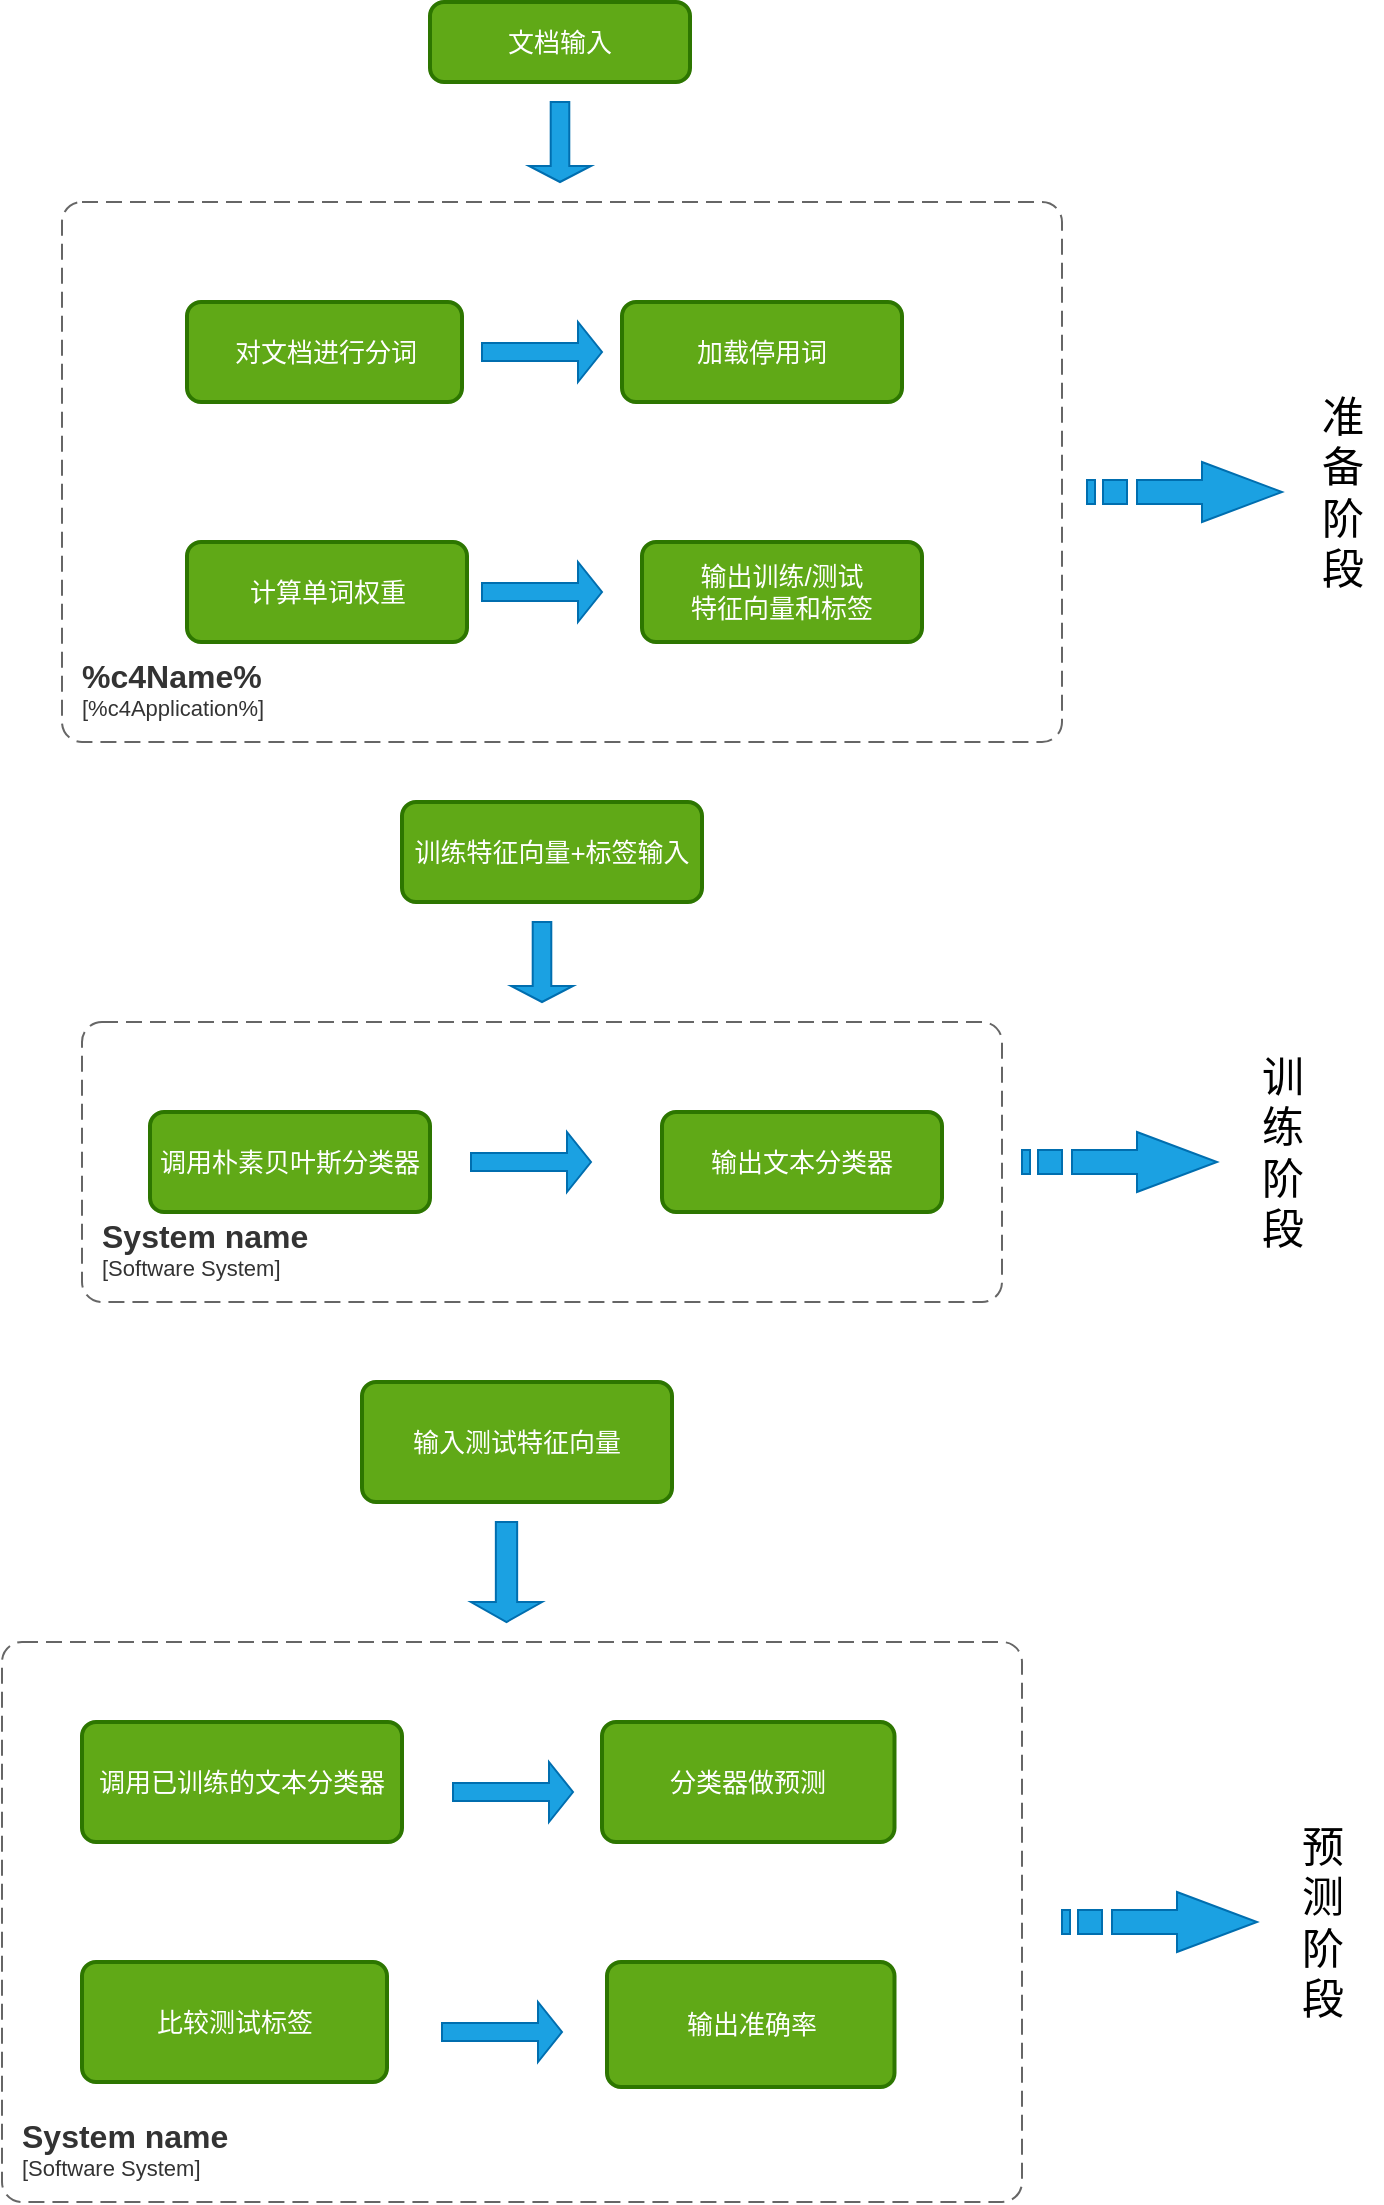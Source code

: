 <mxfile version="21.6.3" type="github" pages="2">
  <diagram name="第 1 页" id="rNnZSmpVsnvhEYnPXjJP">
    <mxGraphModel dx="1434" dy="755" grid="0" gridSize="10" guides="1" tooltips="1" connect="1" arrows="1" fold="1" page="1" pageScale="1" pageWidth="827" pageHeight="1169" background="#ffffff" math="0" shadow="0">
      <root>
        <mxCell id="0" />
        <mxCell id="1" parent="0" />
        <mxCell id="xnREdT0JmF6SlJ20tpJP-6" value="&lt;font style=&quot;font-size: 13px;&quot;&gt;对文档进行分词&lt;/font&gt;" style="rounded=1;whiteSpace=wrap;html=1;absoluteArcSize=1;arcSize=14;strokeWidth=2;fillColor=#60a917;fontColor=#ffffff;strokeColor=#2D7600;" parent="1" vertex="1">
          <mxGeometry x="162.5" y="190" width="137.5" height="50" as="geometry" />
        </mxCell>
        <mxCell id="xnREdT0JmF6SlJ20tpJP-8" value="&lt;font style=&quot;font-size: 13px;&quot;&gt;加载停用词&lt;/font&gt;" style="rounded=1;whiteSpace=wrap;html=1;absoluteArcSize=1;arcSize=14;strokeWidth=2;fillColor=#60a917;fontColor=#ffffff;strokeColor=#2D7600;" parent="1" vertex="1">
          <mxGeometry x="380" y="190" width="140" height="50" as="geometry" />
        </mxCell>
        <mxCell id="xnREdT0JmF6SlJ20tpJP-11" value="&lt;font style=&quot;font-size: 13px;&quot;&gt;计算单词权重&lt;/font&gt;" style="rounded=1;whiteSpace=wrap;html=1;absoluteArcSize=1;arcSize=14;strokeWidth=2;fillColor=#60a917;fontColor=#ffffff;strokeColor=#2D7600;" parent="1" vertex="1">
          <mxGeometry x="162.5" y="310" width="140" height="50" as="geometry" />
        </mxCell>
        <mxCell id="xnREdT0JmF6SlJ20tpJP-26" value="&lt;font style=&quot;font-size: 13px;&quot;&gt;调用朴素贝叶斯分类器&lt;/font&gt;" style="rounded=1;whiteSpace=wrap;html=1;absoluteArcSize=1;arcSize=14;strokeWidth=2;fillColor=#60a917;fontColor=#ffffff;strokeColor=#2D7600;" parent="1" vertex="1">
          <mxGeometry x="144" y="595" width="140" height="50" as="geometry" />
        </mxCell>
        <mxCell id="xnREdT0JmF6SlJ20tpJP-28" value="&lt;font style=&quot;font-size: 13px;&quot;&gt;文档输入&lt;/font&gt;" style="rounded=1;whiteSpace=wrap;html=1;absoluteArcSize=1;arcSize=14;strokeWidth=2;fillColor=#60a917;fontColor=#ffffff;strokeColor=#2D7600;" parent="1" vertex="1">
          <mxGeometry x="284" y="40" width="130" height="40" as="geometry" />
        </mxCell>
        <mxCell id="xnREdT0JmF6SlJ20tpJP-29" value="&lt;div style=&quot;font-size: 13px;&quot;&gt;&lt;font style=&quot;font-size: 13px;&quot;&gt;输出训练/测试&lt;/font&gt;&lt;/div&gt;&lt;div style=&quot;font-size: 13px;&quot;&gt;&lt;font style=&quot;font-size: 13px;&quot;&gt;特征向量&lt;span style=&quot;background-color: initial;&quot;&gt;和标签&lt;/span&gt;&lt;/font&gt;&lt;/div&gt;" style="rounded=1;whiteSpace=wrap;html=1;absoluteArcSize=1;arcSize=14;strokeWidth=2;fillColor=#60a917;fontColor=#ffffff;strokeColor=#2D7600;" parent="1" vertex="1">
          <mxGeometry x="390" y="310" width="140" height="50" as="geometry" />
        </mxCell>
        <mxCell id="xnREdT0JmF6SlJ20tpJP-33" value="&lt;font style=&quot;font-size: 13px;&quot;&gt;训练特征向量+标签输入&lt;/font&gt;" style="rounded=1;whiteSpace=wrap;html=1;absoluteArcSize=1;arcSize=14;strokeWidth=2;fillColor=#60a917;fontColor=#ffffff;strokeColor=#2D7600;" parent="1" vertex="1">
          <mxGeometry x="270" y="440" width="150" height="50" as="geometry" />
        </mxCell>
        <mxCell id="xnREdT0JmF6SlJ20tpJP-34" value="&lt;font style=&quot;font-size: 13px;&quot;&gt;输出文本分类器&lt;/font&gt;" style="rounded=1;whiteSpace=wrap;html=1;absoluteArcSize=1;arcSize=14;strokeWidth=2;fillColor=#60a917;fontColor=#ffffff;strokeColor=#2D7600;" parent="1" vertex="1">
          <mxGeometry x="400" y="595" width="140" height="50" as="geometry" />
        </mxCell>
        <mxCell id="xnREdT0JmF6SlJ20tpJP-37" value="&lt;font style=&quot;font-size: 13px;&quot;&gt;输入测试特征向量&lt;/font&gt;" style="rounded=1;whiteSpace=wrap;html=1;absoluteArcSize=1;arcSize=14;strokeWidth=2;fillColor=#60a917;fontColor=#ffffff;strokeColor=#2D7600;" parent="1" vertex="1">
          <mxGeometry x="250" y="730" width="155" height="60" as="geometry" />
        </mxCell>
        <mxCell id="xnREdT0JmF6SlJ20tpJP-39" value="&lt;font style=&quot;font-size: 13px;&quot;&gt;调用已训练的文本分类器&lt;/font&gt;" style="rounded=1;whiteSpace=wrap;html=1;absoluteArcSize=1;arcSize=14;strokeWidth=2;fillColor=#60a917;fontColor=#ffffff;strokeColor=#2D7600;" parent="1" vertex="1">
          <mxGeometry x="110" y="900" width="160" height="60" as="geometry" />
        </mxCell>
        <mxCell id="xnREdT0JmF6SlJ20tpJP-41" value="&lt;font style=&quot;font-size: 13px;&quot;&gt;输出准确率&lt;/font&gt;" style="rounded=1;whiteSpace=wrap;html=1;absoluteArcSize=1;arcSize=14;strokeWidth=2;fillColor=#60a917;fontColor=#ffffff;strokeColor=#2D7600;" parent="1" vertex="1">
          <mxGeometry x="372.5" y="1020" width="143.75" height="62.5" as="geometry" />
        </mxCell>
        <mxCell id="xnREdT0JmF6SlJ20tpJP-42" value="&lt;font style=&quot;font-size: 13px;&quot;&gt;比较测试标签&lt;/font&gt;" style="rounded=1;whiteSpace=wrap;html=1;absoluteArcSize=1;arcSize=14;strokeWidth=2;fillColor=#60a917;fontColor=#ffffff;strokeColor=#2D7600;" parent="1" vertex="1">
          <mxGeometry x="110" y="1020" width="152.5" height="60" as="geometry" />
        </mxCell>
        <object label="&lt;font style=&quot;font-size: 16px&quot;&gt;&lt;b&gt;&lt;div style=&quot;text-align: left&quot;&gt;%c4Name%&lt;/div&gt;&lt;/b&gt;&lt;/font&gt;&lt;div style=&quot;text-align: left&quot;&gt;[%c4Application%]&lt;/div&gt;" id="ZH1zA2z7L5tHXlDWWCeK-1">
          <mxCell style="rounded=1;fontSize=11;whiteSpace=wrap;html=1;dashed=1;arcSize=20;fillColor=none;strokeColor=#666666;fontColor=#333333;labelBackgroundColor=none;align=left;verticalAlign=bottom;labelBorderColor=none;spacingTop=0;spacing=10;dashPattern=8 4;metaEdit=1;rotatable=0;perimeter=rectanglePerimeter;noLabel=0;labelPadding=0;allowArrows=0;connectable=0;expand=0;recursiveResize=0;editable=1;pointerEvents=0;absoluteArcSize=1;points=[[0.25,0,0],[0.5,0,0],[0.75,0,0],[1,0.25,0],[1,0.5,0],[1,0.75,0],[0.75,1,0],[0.5,1,0],[0.25,1,0],[0,0.75,0],[0,0.5,0],[0,0.25,0]];" vertex="1" parent="1">
            <mxGeometry x="100" y="140" width="500" height="270" as="geometry" />
          </mxCell>
        </object>
        <mxCell id="ZH1zA2z7L5tHXlDWWCeK-2" value="" style="shape=singleArrow;whiteSpace=wrap;html=1;fillColor=#1ba1e2;fontColor=#ffffff;strokeColor=#006EAF;" vertex="1" parent="1">
          <mxGeometry x="310" y="200" width="60" height="30" as="geometry" />
        </mxCell>
        <mxCell id="ZH1zA2z7L5tHXlDWWCeK-4" value="" style="shape=singleArrow;whiteSpace=wrap;html=1;fillColor=#1ba1e2;fontColor=#ffffff;strokeColor=#006EAF;" vertex="1" parent="1">
          <mxGeometry x="310" y="320" width="60" height="30" as="geometry" />
        </mxCell>
        <mxCell id="ZH1zA2z7L5tHXlDWWCeK-5" value="" style="shape=singleArrow;direction=south;whiteSpace=wrap;html=1;fillColor=#1ba1e2;fontColor=#ffffff;strokeColor=#006EAF;" vertex="1" parent="1">
          <mxGeometry x="333.5" y="90" width="31" height="40" as="geometry" />
        </mxCell>
        <mxCell id="ZH1zA2z7L5tHXlDWWCeK-8" value="" style="html=1;shadow=0;dashed=0;align=center;verticalAlign=middle;shape=mxgraph.arrows2.stripedArrow;dy=0.6;dx=40;notch=25;fillColor=#1ba1e2;fontColor=#ffffff;strokeColor=#006EAF;" vertex="1" parent="1">
          <mxGeometry x="612.5" y="270" width="97.5" height="30" as="geometry" />
        </mxCell>
        <mxCell id="ZH1zA2z7L5tHXlDWWCeK-10" value="&lt;font style=&quot;font-size: 21px;&quot;&gt;准&lt;br&gt;备&lt;br&gt;阶&lt;br&gt;段&lt;/font&gt;" style="text;html=1;align=center;verticalAlign=middle;resizable=0;points=[];autosize=1;strokeColor=none;fillColor=none;" vertex="1" parent="1">
          <mxGeometry x="720" y="230" width="40" height="110" as="geometry" />
        </mxCell>
        <mxCell id="ZH1zA2z7L5tHXlDWWCeK-12" value="" style="shape=singleArrow;whiteSpace=wrap;html=1;fillColor=#1ba1e2;fontColor=#ffffff;strokeColor=#006EAF;" vertex="1" parent="1">
          <mxGeometry x="304.5" y="605" width="60" height="30" as="geometry" />
        </mxCell>
        <mxCell id="ZH1zA2z7L5tHXlDWWCeK-14" value="" style="shape=singleArrow;direction=south;whiteSpace=wrap;html=1;fillColor=#1ba1e2;fontColor=#ffffff;strokeColor=#006EAF;" vertex="1" parent="1">
          <mxGeometry x="324.5" y="500" width="31" height="40" as="geometry" />
        </mxCell>
        <object placeholders="1" c4Name="System name" c4Type="SystemScopeBoundary" c4Application="Software System" label="&lt;font style=&quot;font-size: 16px&quot;&gt;&lt;b&gt;&lt;div style=&quot;text-align: left&quot;&gt;%c4Name%&lt;/div&gt;&lt;/b&gt;&lt;/font&gt;&lt;div style=&quot;text-align: left&quot;&gt;[%c4Application%]&lt;/div&gt;" id="ZH1zA2z7L5tHXlDWWCeK-16">
          <mxCell style="rounded=1;fontSize=11;whiteSpace=wrap;html=1;dashed=1;arcSize=20;fillColor=none;strokeColor=#666666;fontColor=#333333;labelBackgroundColor=none;align=left;verticalAlign=bottom;labelBorderColor=none;spacingTop=0;spacing=10;dashPattern=8 4;metaEdit=1;rotatable=0;perimeter=rectanglePerimeter;noLabel=0;labelPadding=0;allowArrows=0;connectable=0;expand=0;recursiveResize=0;editable=1;pointerEvents=0;absoluteArcSize=1;points=[[0.25,0,0],[0.5,0,0],[0.75,0,0],[1,0.25,0],[1,0.5,0],[1,0.75,0],[0.75,1,0],[0.5,1,0],[0.25,1,0],[0,0.75,0],[0,0.5,0],[0,0.25,0]];" vertex="1" parent="1">
            <mxGeometry x="110" y="550" width="460" height="140" as="geometry" />
          </mxCell>
        </object>
        <mxCell id="ZH1zA2z7L5tHXlDWWCeK-22" value="" style="html=1;shadow=0;dashed=0;align=center;verticalAlign=middle;shape=mxgraph.arrows2.stripedArrow;dy=0.6;dx=40;notch=25;fillColor=#1ba1e2;fontColor=#ffffff;strokeColor=#006EAF;" vertex="1" parent="1">
          <mxGeometry x="580" y="605" width="97.5" height="30" as="geometry" />
        </mxCell>
        <mxCell id="ZH1zA2z7L5tHXlDWWCeK-23" value="&lt;font style=&quot;font-size: 21px;&quot;&gt;训&lt;br&gt;练&lt;br&gt;阶&lt;br&gt;段&lt;/font&gt;" style="text;html=1;align=center;verticalAlign=middle;resizable=0;points=[];autosize=1;strokeColor=none;fillColor=none;" vertex="1" parent="1">
          <mxGeometry x="690" y="560" width="40" height="110" as="geometry" />
        </mxCell>
        <mxCell id="ZH1zA2z7L5tHXlDWWCeK-24" value="&lt;font style=&quot;font-size: 13px;&quot;&gt;分类器做预测&lt;/font&gt;" style="rounded=1;whiteSpace=wrap;html=1;absoluteArcSize=1;arcSize=14;strokeWidth=2;fillColor=#60a917;fontColor=#ffffff;strokeColor=#2D7600;" vertex="1" parent="1">
          <mxGeometry x="370" y="900" width="146.25" height="60" as="geometry" />
        </mxCell>
        <object placeholders="1" c4Name="System name" c4Type="SystemScopeBoundary" c4Application="Software System" label="&lt;font style=&quot;font-size: 16px&quot;&gt;&lt;b&gt;&lt;div style=&quot;text-align: left&quot;&gt;%c4Name%&lt;/div&gt;&lt;/b&gt;&lt;/font&gt;&lt;div style=&quot;text-align: left&quot;&gt;[%c4Application%]&lt;/div&gt;" id="ZH1zA2z7L5tHXlDWWCeK-25">
          <mxCell style="rounded=1;fontSize=11;whiteSpace=wrap;html=1;dashed=1;arcSize=20;fillColor=none;strokeColor=#666666;fontColor=#333333;labelBackgroundColor=none;align=left;verticalAlign=bottom;labelBorderColor=none;spacingTop=0;spacing=10;dashPattern=8 4;metaEdit=1;rotatable=0;perimeter=rectanglePerimeter;noLabel=0;labelPadding=0;allowArrows=0;connectable=0;expand=0;recursiveResize=0;editable=1;pointerEvents=0;absoluteArcSize=1;points=[[0.25,0,0],[0.5,0,0],[0.75,0,0],[1,0.25,0],[1,0.5,0],[1,0.75,0],[0.75,1,0],[0.5,1,0],[0.25,1,0],[0,0.75,0],[0,0.5,0],[0,0.25,0]];" vertex="1" parent="1">
            <mxGeometry x="70" y="860" width="510" height="280" as="geometry" />
          </mxCell>
        </object>
        <mxCell id="ZH1zA2z7L5tHXlDWWCeK-26" value="" style="shape=singleArrow;whiteSpace=wrap;html=1;fillColor=#1ba1e2;fontColor=#ffffff;strokeColor=#006EAF;" vertex="1" parent="1">
          <mxGeometry x="295.5" y="920" width="60" height="30" as="geometry" />
        </mxCell>
        <mxCell id="ZH1zA2z7L5tHXlDWWCeK-27" value="" style="shape=singleArrow;whiteSpace=wrap;html=1;fillColor=#1ba1e2;fontColor=#ffffff;strokeColor=#006EAF;" vertex="1" parent="1">
          <mxGeometry x="290" y="1040" width="60" height="30" as="geometry" />
        </mxCell>
        <mxCell id="ZH1zA2z7L5tHXlDWWCeK-28" value="" style="shape=singleArrow;direction=south;whiteSpace=wrap;html=1;fillColor=#1ba1e2;fontColor=#ffffff;strokeColor=#006EAF;" vertex="1" parent="1">
          <mxGeometry x="304.5" y="800" width="35.5" height="50" as="geometry" />
        </mxCell>
        <mxCell id="ZH1zA2z7L5tHXlDWWCeK-29" value="" style="html=1;shadow=0;dashed=0;align=center;verticalAlign=middle;shape=mxgraph.arrows2.stripedArrow;dy=0.6;dx=40;notch=25;fillColor=#1ba1e2;fontColor=#ffffff;strokeColor=#006EAF;" vertex="1" parent="1">
          <mxGeometry x="600" y="985" width="97.5" height="30" as="geometry" />
        </mxCell>
        <mxCell id="ZH1zA2z7L5tHXlDWWCeK-30" value="&lt;font style=&quot;font-size: 21px;&quot;&gt;预&lt;br&gt;测&lt;br&gt;阶&lt;br&gt;段&lt;/font&gt;" style="text;html=1;align=center;verticalAlign=middle;resizable=0;points=[];autosize=1;strokeColor=none;fillColor=none;" vertex="1" parent="1">
          <mxGeometry x="710" y="945" width="40" height="110" as="geometry" />
        </mxCell>
      </root>
    </mxGraphModel>
  </diagram>
  <diagram name="第 2 页" id="SH7b1ZwIWpdN4-WX7afJ">
    <mxGraphModel dx="1434" dy="755" grid="1" gridSize="10" guides="1" tooltips="1" connect="1" arrows="1" fold="1" page="1" pageScale="1" pageWidth="827" pageHeight="1169" math="0" shadow="0">
      <root>
        <mxCell id="xBL0iA5je1IYhvoQXSjc-0" />
        <mxCell id="xBL0iA5je1IYhvoQXSjc-1" parent="xBL0iA5je1IYhvoQXSjc-0" />
        <mxCell id="xBL0iA5je1IYhvoQXSjc-5" value="&lt;font style=&quot;font-size: 13px;&quot;&gt;调用已训练的文本分类器&lt;/font&gt;" style="rounded=1;whiteSpace=wrap;html=1;absoluteArcSize=1;arcSize=14;strokeWidth=2;fillColor=#60a917;fontColor=#ffffff;strokeColor=#2D7600;" vertex="1" parent="xBL0iA5je1IYhvoQXSjc-1">
          <mxGeometry x="130" y="590" width="160" height="50" as="geometry" />
        </mxCell>
        <mxCell id="xBL0iA5je1IYhvoQXSjc-8" value="&lt;font style=&quot;font-size: 13px;&quot;&gt;新数据的特征向量输入&lt;/font&gt;" style="rounded=1;whiteSpace=wrap;html=1;absoluteArcSize=1;arcSize=14;strokeWidth=2;fillColor=#60a917;fontColor=#ffffff;strokeColor=#2D7600;" vertex="1" parent="xBL0iA5je1IYhvoQXSjc-1">
          <mxGeometry x="260" y="430" width="160" height="60" as="geometry" />
        </mxCell>
        <mxCell id="xBL0iA5je1IYhvoQXSjc-9" value="&lt;font style=&quot;font-size: 13px;&quot;&gt;输出分类标签&lt;/font&gt;" style="rounded=1;whiteSpace=wrap;html=1;absoluteArcSize=1;arcSize=14;strokeWidth=2;fillColor=#60a917;fontColor=#ffffff;strokeColor=#2D7600;" vertex="1" parent="xBL0iA5je1IYhvoQXSjc-1">
          <mxGeometry x="400" y="590" width="140" height="50" as="geometry" />
        </mxCell>
        <mxCell id="xBL0iA5je1IYhvoQXSjc-20" value="" style="shape=singleArrow;whiteSpace=wrap;html=1;fillColor=#1ba1e2;fontColor=#ffffff;strokeColor=#006EAF;" vertex="1" parent="xBL0iA5je1IYhvoQXSjc-1">
          <mxGeometry x="304.5" y="605" width="60" height="30" as="geometry" />
        </mxCell>
        <mxCell id="xBL0iA5je1IYhvoQXSjc-21" value="" style="shape=singleArrow;direction=south;whiteSpace=wrap;html=1;fillColor=#1ba1e2;fontColor=#ffffff;strokeColor=#006EAF;" vertex="1" parent="xBL0iA5je1IYhvoQXSjc-1">
          <mxGeometry x="324.5" y="500" width="31" height="40" as="geometry" />
        </mxCell>
        <object placeholders="1" c4Name="System name" c4Type="SystemScopeBoundary" c4Application="Software System" label="&lt;font style=&quot;font-size: 16px&quot;&gt;&lt;b&gt;&lt;div style=&quot;text-align: left&quot;&gt;%c4Name%&lt;/div&gt;&lt;/b&gt;&lt;/font&gt;&lt;div style=&quot;text-align: left&quot;&gt;[%c4Application%]&lt;/div&gt;" id="xBL0iA5je1IYhvoQXSjc-22">
          <mxCell style="rounded=1;fontSize=11;whiteSpace=wrap;html=1;dashed=1;arcSize=20;fillColor=none;strokeColor=#666666;fontColor=#333333;labelBackgroundColor=none;align=left;verticalAlign=bottom;labelBorderColor=none;spacingTop=0;spacing=10;dashPattern=8 4;metaEdit=1;rotatable=0;perimeter=rectanglePerimeter;noLabel=0;labelPadding=0;allowArrows=0;connectable=0;expand=0;recursiveResize=0;editable=1;pointerEvents=0;absoluteArcSize=1;points=[[0.25,0,0],[0.5,0,0],[0.75,0,0],[1,0.25,0],[1,0.5,0],[1,0.75,0],[0.75,1,0],[0.5,1,0],[0.25,1,0],[0,0.75,0],[0,0.5,0],[0,0.25,0]];" vertex="1" parent="xBL0iA5je1IYhvoQXSjc-1">
            <mxGeometry x="110" y="550" width="460" height="140" as="geometry" />
          </mxCell>
        </object>
        <mxCell id="xBL0iA5je1IYhvoQXSjc-23" value="" style="html=1;shadow=0;dashed=0;align=center;verticalAlign=middle;shape=mxgraph.arrows2.stripedArrow;dy=0.6;dx=40;notch=25;fillColor=#1ba1e2;fontColor=#ffffff;strokeColor=#006EAF;" vertex="1" parent="xBL0iA5je1IYhvoQXSjc-1">
          <mxGeometry x="580" y="605" width="97.5" height="30" as="geometry" />
        </mxCell>
        <mxCell id="xBL0iA5je1IYhvoQXSjc-24" value="&lt;font style=&quot;font-size: 21px;&quot;&gt;应&lt;br&gt;用&lt;br&gt;阶&lt;br&gt;段&lt;/font&gt;" style="text;html=1;align=center;verticalAlign=middle;resizable=0;points=[];autosize=1;strokeColor=none;fillColor=none;" vertex="1" parent="xBL0iA5je1IYhvoQXSjc-1">
          <mxGeometry x="690" y="560" width="40" height="110" as="geometry" />
        </mxCell>
      </root>
    </mxGraphModel>
  </diagram>
</mxfile>
